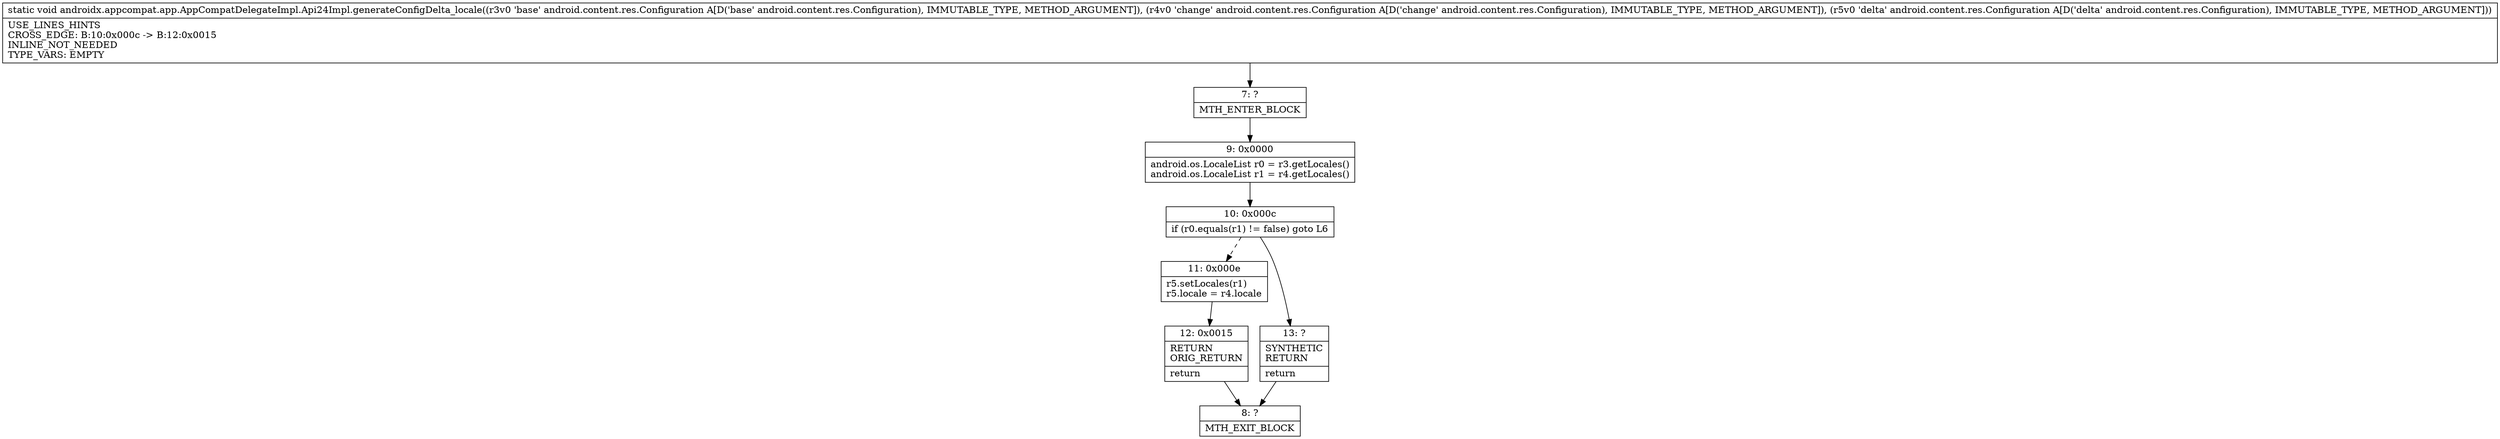 digraph "CFG forandroidx.appcompat.app.AppCompatDelegateImpl.Api24Impl.generateConfigDelta_locale(Landroid\/content\/res\/Configuration;Landroid\/content\/res\/Configuration;Landroid\/content\/res\/Configuration;)V" {
Node_7 [shape=record,label="{7\:\ ?|MTH_ENTER_BLOCK\l}"];
Node_9 [shape=record,label="{9\:\ 0x0000|android.os.LocaleList r0 = r3.getLocales()\landroid.os.LocaleList r1 = r4.getLocales()\l}"];
Node_10 [shape=record,label="{10\:\ 0x000c|if (r0.equals(r1) != false) goto L6\l}"];
Node_11 [shape=record,label="{11\:\ 0x000e|r5.setLocales(r1)\lr5.locale = r4.locale\l}"];
Node_12 [shape=record,label="{12\:\ 0x0015|RETURN\lORIG_RETURN\l|return\l}"];
Node_8 [shape=record,label="{8\:\ ?|MTH_EXIT_BLOCK\l}"];
Node_13 [shape=record,label="{13\:\ ?|SYNTHETIC\lRETURN\l|return\l}"];
MethodNode[shape=record,label="{static void androidx.appcompat.app.AppCompatDelegateImpl.Api24Impl.generateConfigDelta_locale((r3v0 'base' android.content.res.Configuration A[D('base' android.content.res.Configuration), IMMUTABLE_TYPE, METHOD_ARGUMENT]), (r4v0 'change' android.content.res.Configuration A[D('change' android.content.res.Configuration), IMMUTABLE_TYPE, METHOD_ARGUMENT]), (r5v0 'delta' android.content.res.Configuration A[D('delta' android.content.res.Configuration), IMMUTABLE_TYPE, METHOD_ARGUMENT]))  | USE_LINES_HINTS\lCROSS_EDGE: B:10:0x000c \-\> B:12:0x0015\lINLINE_NOT_NEEDED\lTYPE_VARS: EMPTY\l}"];
MethodNode -> Node_7;Node_7 -> Node_9;
Node_9 -> Node_10;
Node_10 -> Node_11[style=dashed];
Node_10 -> Node_13;
Node_11 -> Node_12;
Node_12 -> Node_8;
Node_13 -> Node_8;
}

